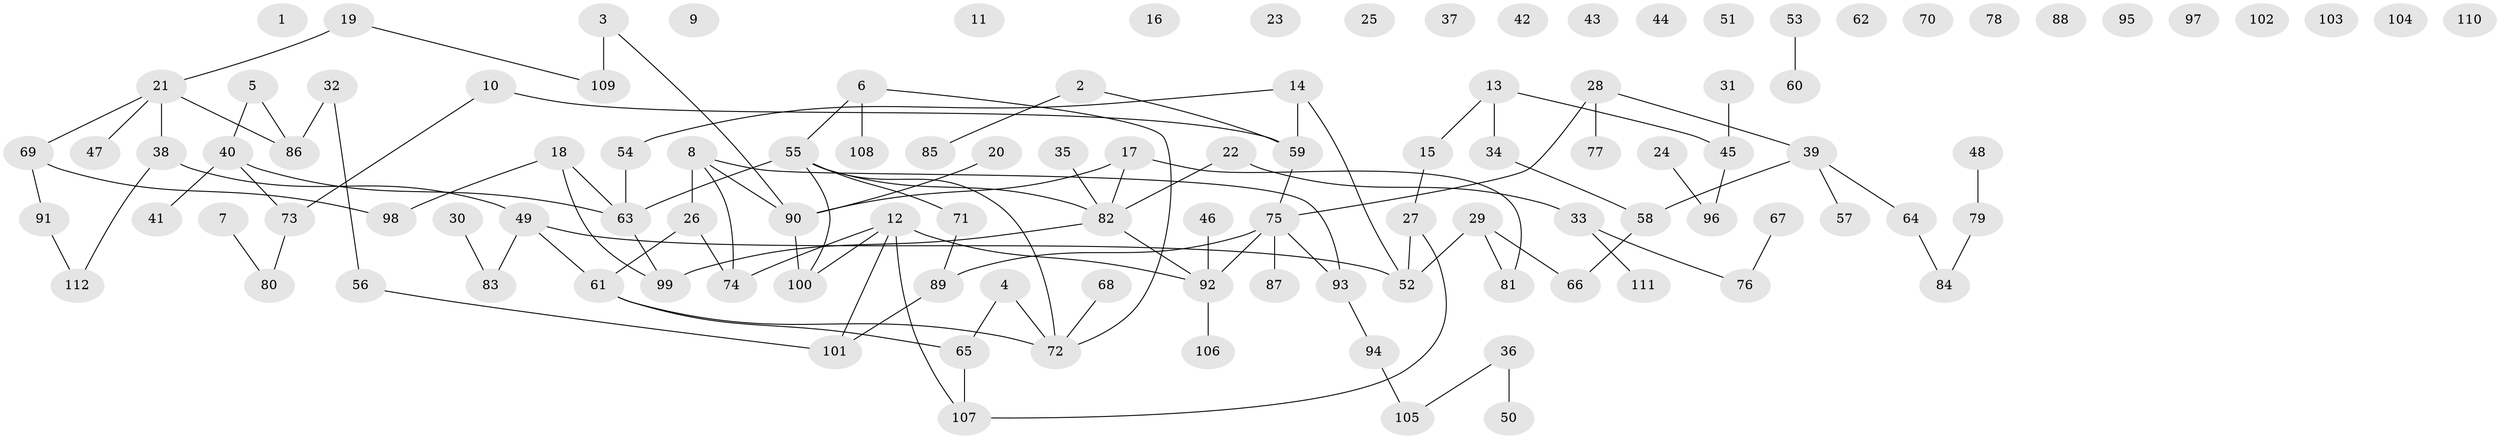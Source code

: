 // Generated by graph-tools (version 1.1) at 2025/33/03/09/25 02:33:25]
// undirected, 112 vertices, 114 edges
graph export_dot {
graph [start="1"]
  node [color=gray90,style=filled];
  1;
  2;
  3;
  4;
  5;
  6;
  7;
  8;
  9;
  10;
  11;
  12;
  13;
  14;
  15;
  16;
  17;
  18;
  19;
  20;
  21;
  22;
  23;
  24;
  25;
  26;
  27;
  28;
  29;
  30;
  31;
  32;
  33;
  34;
  35;
  36;
  37;
  38;
  39;
  40;
  41;
  42;
  43;
  44;
  45;
  46;
  47;
  48;
  49;
  50;
  51;
  52;
  53;
  54;
  55;
  56;
  57;
  58;
  59;
  60;
  61;
  62;
  63;
  64;
  65;
  66;
  67;
  68;
  69;
  70;
  71;
  72;
  73;
  74;
  75;
  76;
  77;
  78;
  79;
  80;
  81;
  82;
  83;
  84;
  85;
  86;
  87;
  88;
  89;
  90;
  91;
  92;
  93;
  94;
  95;
  96;
  97;
  98;
  99;
  100;
  101;
  102;
  103;
  104;
  105;
  106;
  107;
  108;
  109;
  110;
  111;
  112;
  2 -- 59;
  2 -- 85;
  3 -- 90;
  3 -- 109;
  4 -- 65;
  4 -- 72;
  5 -- 40;
  5 -- 86;
  6 -- 55;
  6 -- 72;
  6 -- 108;
  7 -- 80;
  8 -- 26;
  8 -- 74;
  8 -- 90;
  8 -- 93;
  10 -- 59;
  10 -- 73;
  12 -- 74;
  12 -- 92;
  12 -- 100;
  12 -- 101;
  12 -- 107;
  13 -- 15;
  13 -- 34;
  13 -- 45;
  14 -- 52;
  14 -- 54;
  14 -- 59;
  15 -- 27;
  17 -- 81;
  17 -- 82;
  17 -- 90;
  18 -- 63;
  18 -- 98;
  18 -- 99;
  19 -- 21;
  19 -- 109;
  20 -- 90;
  21 -- 38;
  21 -- 47;
  21 -- 69;
  21 -- 86;
  22 -- 33;
  22 -- 82;
  24 -- 96;
  26 -- 61;
  26 -- 74;
  27 -- 52;
  27 -- 107;
  28 -- 39;
  28 -- 75;
  28 -- 77;
  29 -- 52;
  29 -- 66;
  29 -- 81;
  30 -- 83;
  31 -- 45;
  32 -- 56;
  32 -- 86;
  33 -- 76;
  33 -- 111;
  34 -- 58;
  35 -- 82;
  36 -- 50;
  36 -- 105;
  38 -- 49;
  38 -- 112;
  39 -- 57;
  39 -- 58;
  39 -- 64;
  40 -- 41;
  40 -- 63;
  40 -- 73;
  45 -- 96;
  46 -- 92;
  48 -- 79;
  49 -- 52;
  49 -- 61;
  49 -- 83;
  53 -- 60;
  54 -- 63;
  55 -- 63;
  55 -- 71;
  55 -- 72;
  55 -- 82;
  55 -- 100;
  56 -- 101;
  58 -- 66;
  59 -- 75;
  61 -- 65;
  61 -- 72;
  63 -- 99;
  64 -- 84;
  65 -- 107;
  67 -- 76;
  68 -- 72;
  69 -- 91;
  69 -- 98;
  71 -- 89;
  73 -- 80;
  75 -- 87;
  75 -- 89;
  75 -- 92;
  75 -- 93;
  79 -- 84;
  82 -- 92;
  82 -- 99;
  89 -- 101;
  90 -- 100;
  91 -- 112;
  92 -- 106;
  93 -- 94;
  94 -- 105;
}
